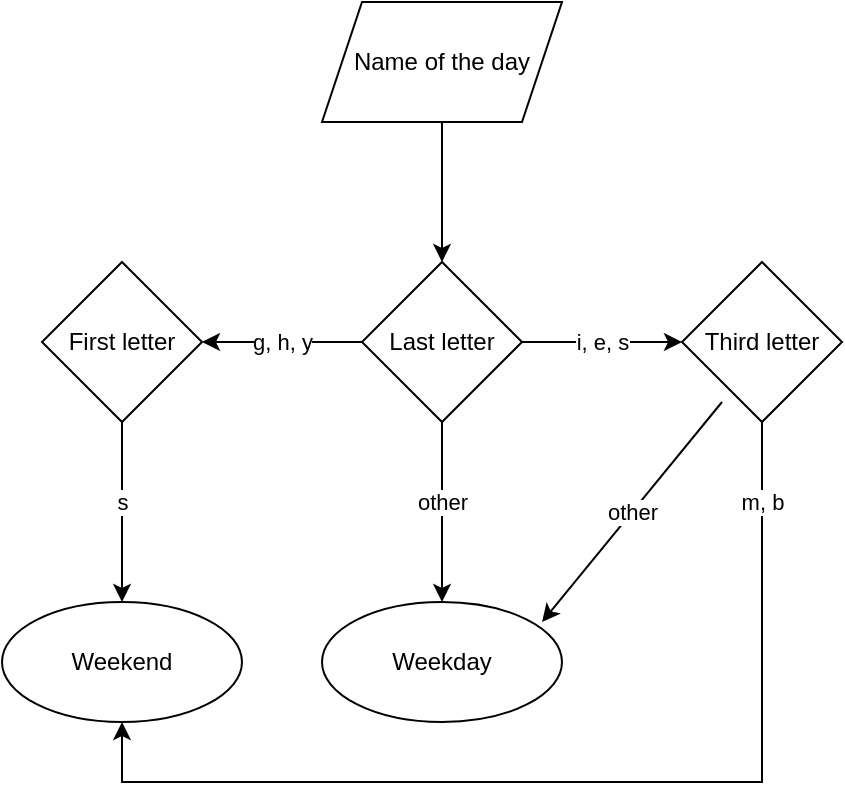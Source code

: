 <mxfile version="15.5.8" type="device"><diagram id="C5RBs43oDa-KdzZeNtuy" name="Page-1"><mxGraphModel dx="1381" dy="764" grid="1" gridSize="10" guides="1" tooltips="1" connect="1" arrows="1" fold="1" page="1" pageScale="1" pageWidth="827" pageHeight="1169" math="0" shadow="0"><root><mxCell id="WIyWlLk6GJQsqaUBKTNV-0"/><mxCell id="WIyWlLk6GJQsqaUBKTNV-1" parent="WIyWlLk6GJQsqaUBKTNV-0"/><mxCell id="5iD7JaiBRGKEnnm6VLOY-14" value="" style="edgeStyle=orthogonalEdgeStyle;rounded=0;orthogonalLoop=1;jettySize=auto;html=1;" edge="1" parent="WIyWlLk6GJQsqaUBKTNV-1" source="5iD7JaiBRGKEnnm6VLOY-10" target="5iD7JaiBRGKEnnm6VLOY-13"><mxGeometry relative="1" as="geometry"/></mxCell><mxCell id="5iD7JaiBRGKEnnm6VLOY-10" value="Name of the day" style="shape=parallelogram;perimeter=parallelogramPerimeter;whiteSpace=wrap;html=1;fixedSize=1;" vertex="1" parent="WIyWlLk6GJQsqaUBKTNV-1"><mxGeometry x="280" y="50" width="120" height="60" as="geometry"/></mxCell><mxCell id="5iD7JaiBRGKEnnm6VLOY-16" value="i, e, s" style="edgeStyle=orthogonalEdgeStyle;rounded=0;orthogonalLoop=1;jettySize=auto;html=1;" edge="1" parent="WIyWlLk6GJQsqaUBKTNV-1" source="5iD7JaiBRGKEnnm6VLOY-13" target="5iD7JaiBRGKEnnm6VLOY-15"><mxGeometry relative="1" as="geometry"/></mxCell><mxCell id="5iD7JaiBRGKEnnm6VLOY-18" value="g, h, y" style="edgeStyle=orthogonalEdgeStyle;rounded=0;orthogonalLoop=1;jettySize=auto;html=1;" edge="1" parent="WIyWlLk6GJQsqaUBKTNV-1" source="5iD7JaiBRGKEnnm6VLOY-13" target="5iD7JaiBRGKEnnm6VLOY-17"><mxGeometry relative="1" as="geometry"/></mxCell><mxCell id="5iD7JaiBRGKEnnm6VLOY-23" value="other" style="edgeStyle=orthogonalEdgeStyle;rounded=0;orthogonalLoop=1;jettySize=auto;html=1;" edge="1" parent="WIyWlLk6GJQsqaUBKTNV-1" source="5iD7JaiBRGKEnnm6VLOY-13" target="5iD7JaiBRGKEnnm6VLOY-22"><mxGeometry x="-0.111" relative="1" as="geometry"><mxPoint as="offset"/></mxGeometry></mxCell><mxCell id="5iD7JaiBRGKEnnm6VLOY-13" value="Last letter" style="rhombus;whiteSpace=wrap;html=1;" vertex="1" parent="WIyWlLk6GJQsqaUBKTNV-1"><mxGeometry x="300" y="180" width="80" height="80" as="geometry"/></mxCell><mxCell id="5iD7JaiBRGKEnnm6VLOY-15" value="Third letter" style="rhombus;whiteSpace=wrap;html=1;" vertex="1" parent="WIyWlLk6GJQsqaUBKTNV-1"><mxGeometry x="460" y="180" width="80" height="80" as="geometry"/></mxCell><mxCell id="5iD7JaiBRGKEnnm6VLOY-25" value="s" style="edgeStyle=orthogonalEdgeStyle;rounded=0;orthogonalLoop=1;jettySize=auto;html=1;" edge="1" parent="WIyWlLk6GJQsqaUBKTNV-1" source="5iD7JaiBRGKEnnm6VLOY-17" target="5iD7JaiBRGKEnnm6VLOY-24"><mxGeometry x="-0.111" relative="1" as="geometry"><mxPoint as="offset"/></mxGeometry></mxCell><mxCell id="5iD7JaiBRGKEnnm6VLOY-17" value="First letter" style="rhombus;whiteSpace=wrap;html=1;" vertex="1" parent="WIyWlLk6GJQsqaUBKTNV-1"><mxGeometry x="140" y="180" width="80" height="80" as="geometry"/></mxCell><mxCell id="5iD7JaiBRGKEnnm6VLOY-22" value="Weekday" style="ellipse;whiteSpace=wrap;html=1;" vertex="1" parent="WIyWlLk6GJQsqaUBKTNV-1"><mxGeometry x="280" y="350" width="120" height="60" as="geometry"/></mxCell><mxCell id="5iD7JaiBRGKEnnm6VLOY-24" value="Weekend" style="ellipse;whiteSpace=wrap;html=1;" vertex="1" parent="WIyWlLk6GJQsqaUBKTNV-1"><mxGeometry x="120" y="350" width="120" height="60" as="geometry"/></mxCell><mxCell id="5iD7JaiBRGKEnnm6VLOY-31" value="" style="endArrow=classic;html=1;rounded=0;exitX=0.5;exitY=1;exitDx=0;exitDy=0;entryX=0.5;entryY=1;entryDx=0;entryDy=0;" edge="1" parent="WIyWlLk6GJQsqaUBKTNV-1" source="5iD7JaiBRGKEnnm6VLOY-15" target="5iD7JaiBRGKEnnm6VLOY-24"><mxGeometry width="50" height="50" relative="1" as="geometry"><mxPoint x="640" y="420" as="sourcePoint"/><mxPoint x="690" y="370" as="targetPoint"/><Array as="points"><mxPoint x="500" y="440"/><mxPoint x="180" y="440"/></Array></mxGeometry></mxCell><mxCell id="5iD7JaiBRGKEnnm6VLOY-32" value="m, b" style="edgeLabel;html=1;align=center;verticalAlign=middle;resizable=0;points=[];" vertex="1" connectable="0" parent="5iD7JaiBRGKEnnm6VLOY-31"><mxGeometry x="-0.8" y="1" relative="1" as="geometry"><mxPoint x="-1" y="-13" as="offset"/></mxGeometry></mxCell><mxCell id="5iD7JaiBRGKEnnm6VLOY-33" value="other" style="endArrow=classic;html=1;rounded=0;entryX=0.917;entryY=0.167;entryDx=0;entryDy=0;entryPerimeter=0;" edge="1" parent="WIyWlLk6GJQsqaUBKTNV-1" target="5iD7JaiBRGKEnnm6VLOY-22"><mxGeometry width="50" height="50" relative="1" as="geometry"><mxPoint x="480" y="250" as="sourcePoint"/><mxPoint x="690" y="370" as="targetPoint"/></mxGeometry></mxCell></root></mxGraphModel></diagram></mxfile>